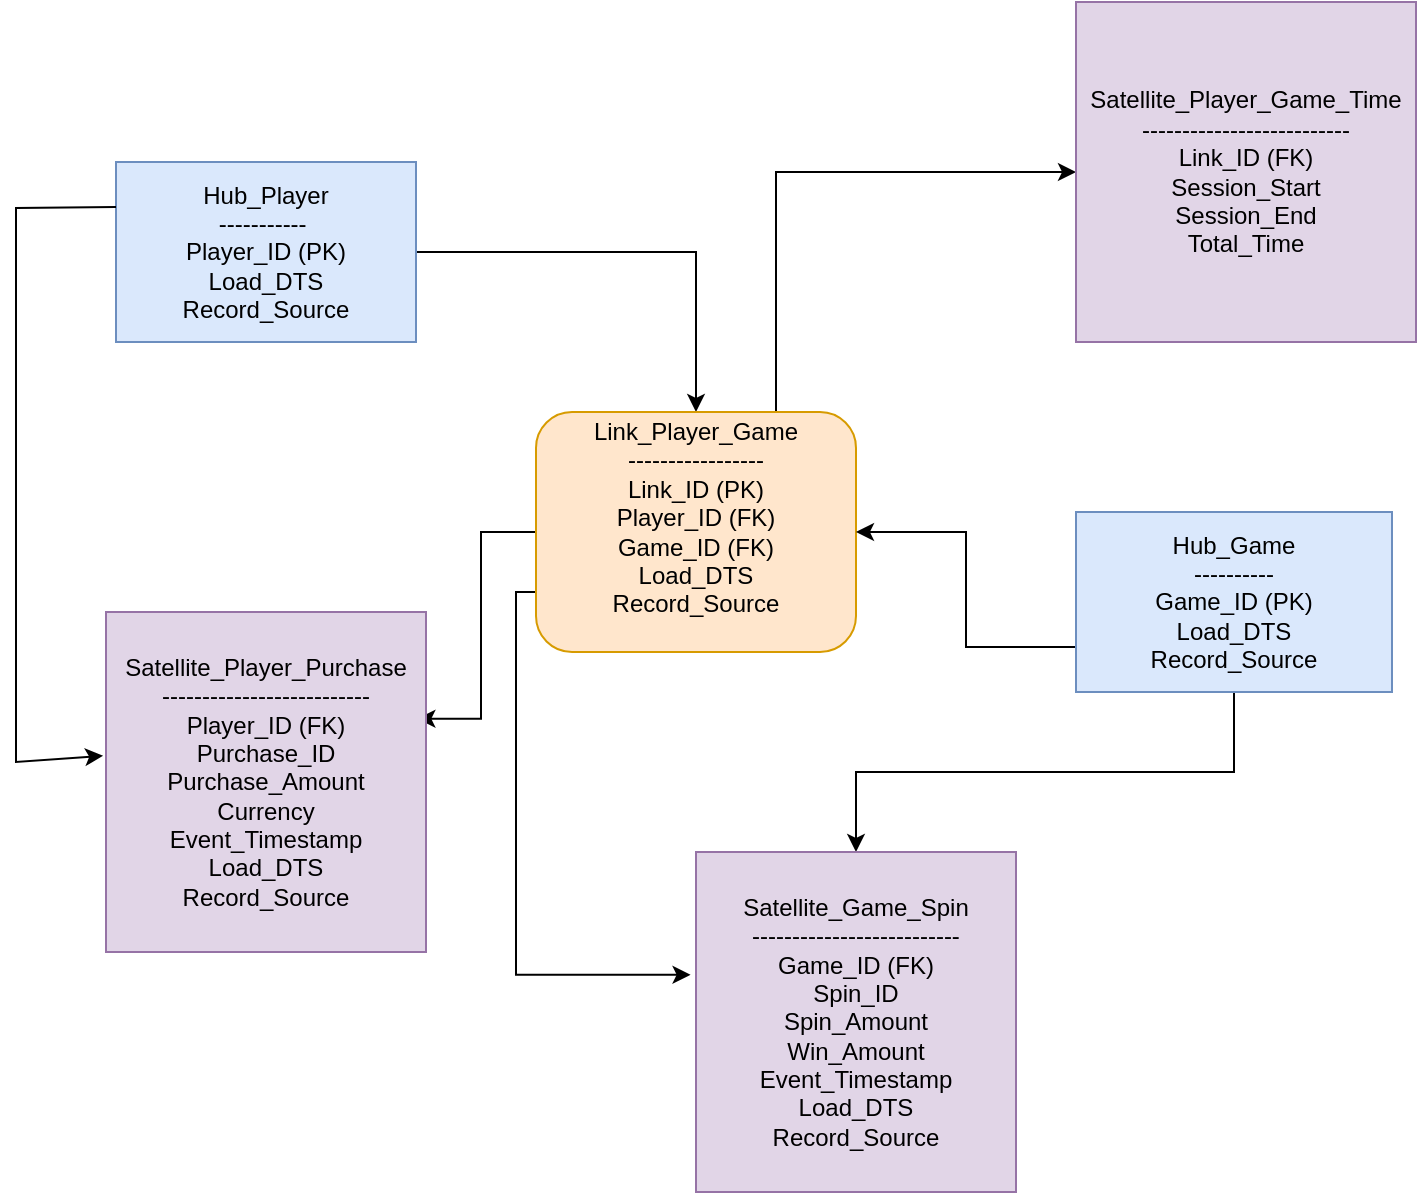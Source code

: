 <mxfile version="26.0.8">
  <diagram name="Page-1" id="7jCX2tgQqmVpWHDuG_6v">
    <mxGraphModel dx="2227" dy="1922" grid="1" gridSize="10" guides="1" tooltips="1" connect="1" arrows="1" fold="1" page="1" pageScale="1" pageWidth="827" pageHeight="1169" background="none" math="0" shadow="0">
      <root>
        <mxCell id="0" />
        <mxCell id="1" parent="0" />
        <mxCell id="Vrx4RsLUEW0FRuEBWpMl-13" style="edgeStyle=orthogonalEdgeStyle;rounded=0;orthogonalLoop=1;jettySize=auto;html=1;exitX=1;exitY=0.5;exitDx=0;exitDy=0;" edge="1" parent="1" source="Vrx4RsLUEW0FRuEBWpMl-1" target="Vrx4RsLUEW0FRuEBWpMl-3">
          <mxGeometry relative="1" as="geometry" />
        </mxCell>
        <mxCell id="Vrx4RsLUEW0FRuEBWpMl-1" value="Hub_Player&lt;div&gt;&lt;span class=&quot;hljs-emphasis&quot;&gt;-----------&amp;nbsp;&lt;/span&gt;&lt;/div&gt;&lt;div&gt;&lt;span class=&quot;hljs-emphasis&quot;&gt;Player_&lt;/span&gt;ID (PK)&lt;br/&gt;Load&lt;span class=&quot;hljs-emphasis&quot;&gt;_DTS&lt;br/&gt;Record_&lt;/span&gt;Source&lt;/div&gt;" style="rounded=0;whiteSpace=wrap;html=1;fillColor=#dae8fc;strokeColor=#6c8ebf;gradientColor=none;fillStyle=auto;" vertex="1" parent="1">
          <mxGeometry x="-70" y="55" width="150" height="90" as="geometry" />
        </mxCell>
        <mxCell id="Vrx4RsLUEW0FRuEBWpMl-16" style="edgeStyle=orthogonalEdgeStyle;rounded=0;orthogonalLoop=1;jettySize=auto;html=1;entryX=-0.017;entryY=0.361;entryDx=0;entryDy=0;entryPerimeter=0;exitX=0;exitY=0.75;exitDx=0;exitDy=0;" edge="1" parent="1" source="Vrx4RsLUEW0FRuEBWpMl-3" target="Vrx4RsLUEW0FRuEBWpMl-7">
          <mxGeometry relative="1" as="geometry">
            <mxPoint x="140" y="320" as="sourcePoint" />
            <Array as="points">
              <mxPoint x="140" y="270" />
              <mxPoint x="130" y="270" />
              <mxPoint x="130" y="461" />
            </Array>
          </mxGeometry>
        </mxCell>
        <mxCell id="Vrx4RsLUEW0FRuEBWpMl-21" style="edgeStyle=orthogonalEdgeStyle;rounded=0;orthogonalLoop=1;jettySize=auto;html=1;exitX=0;exitY=0.5;exitDx=0;exitDy=0;entryX=0.973;entryY=0.314;entryDx=0;entryDy=0;entryPerimeter=0;" edge="1" parent="1" source="Vrx4RsLUEW0FRuEBWpMl-3" target="Vrx4RsLUEW0FRuEBWpMl-4">
          <mxGeometry relative="1" as="geometry">
            <mxPoint x="90" y="330" as="targetPoint" />
          </mxGeometry>
        </mxCell>
        <mxCell id="Vrx4RsLUEW0FRuEBWpMl-23" style="edgeStyle=orthogonalEdgeStyle;rounded=0;orthogonalLoop=1;jettySize=auto;html=1;exitX=0.75;exitY=0;exitDx=0;exitDy=0;entryX=0;entryY=0.5;entryDx=0;entryDy=0;" edge="1" parent="1" source="Vrx4RsLUEW0FRuEBWpMl-3" target="Vrx4RsLUEW0FRuEBWpMl-8">
          <mxGeometry relative="1" as="geometry" />
        </mxCell>
        <mxCell id="Vrx4RsLUEW0FRuEBWpMl-3" value="&#xa;&lt;span class=&quot;hljs-section&quot;&gt;Link&lt;span class=&quot;hljs-emphasis&quot;&gt;_Player_&lt;/span&gt;Game&#xa;-----------------&lt;/span&gt;&#xa;Link&lt;span class=&quot;hljs-emphasis&quot;&gt;_ID (PK)&#xa;Player_&lt;/span&gt;ID (FK)&#xa;Game&lt;span class=&quot;hljs-emphasis&quot;&gt;_ID (FK)&#xa;Load_&lt;/span&gt;DTS&#xa;Record&lt;span class=&quot;hljs-emphasis&quot;&gt;_Source&lt;/span&gt;&#xa;&#xa;" style="rounded=1;whiteSpace=wrap;html=1;glass=0;fillColor=#ffe6cc;strokeColor=#d79b00;" vertex="1" parent="1">
          <mxGeometry x="140" y="180" width="160" height="120" as="geometry" />
        </mxCell>
        <mxCell id="Vrx4RsLUEW0FRuEBWpMl-4" value="&lt;span class=&quot;hljs-section&quot;&gt;Satellite&lt;span class=&quot;hljs-emphasis&quot;&gt;_Player_&lt;/span&gt;Purchase&lt;br/&gt;--------------------------&lt;/span&gt;&lt;br/&gt;Player&lt;span class=&quot;hljs-emphasis&quot;&gt;_ID (FK)&lt;br/&gt;Purchase_&lt;/span&gt;ID&lt;br/&gt;Purchase&lt;span class=&quot;hljs-emphasis&quot;&gt;_Amount&lt;br/&gt;Currency&lt;br/&gt;Event_&lt;/span&gt;Timestamp&lt;br/&gt;Load&lt;span class=&quot;hljs-emphasis&quot;&gt;_DTS&lt;br/&gt;Record_&lt;/span&gt;Source" style="rounded=0;whiteSpace=wrap;html=1;fillColor=#e1d5e7;strokeColor=#9673a6;" vertex="1" parent="1">
          <mxGeometry x="-75" y="280" width="160" height="170" as="geometry" />
        </mxCell>
        <mxCell id="Vrx4RsLUEW0FRuEBWpMl-22" style="edgeStyle=orthogonalEdgeStyle;rounded=0;orthogonalLoop=1;jettySize=auto;html=1;exitX=0;exitY=0.75;exitDx=0;exitDy=0;" edge="1" parent="1" source="Vrx4RsLUEW0FRuEBWpMl-6" target="Vrx4RsLUEW0FRuEBWpMl-3">
          <mxGeometry relative="1" as="geometry" />
        </mxCell>
        <mxCell id="Vrx4RsLUEW0FRuEBWpMl-24" style="edgeStyle=orthogonalEdgeStyle;rounded=0;orthogonalLoop=1;jettySize=auto;html=1;exitX=0.5;exitY=1;exitDx=0;exitDy=0;" edge="1" parent="1" source="Vrx4RsLUEW0FRuEBWpMl-6" target="Vrx4RsLUEW0FRuEBWpMl-7">
          <mxGeometry relative="1" as="geometry" />
        </mxCell>
        <mxCell id="Vrx4RsLUEW0FRuEBWpMl-6" value="Hub_Game&lt;div&gt;----------&lt;/div&gt;&lt;div&gt;Game_ID (PK)&lt;/div&gt;&lt;div&gt;Load_DTS&lt;/div&gt;&lt;div&gt;Record_Source&lt;/div&gt;" style="rounded=0;whiteSpace=wrap;html=1;fillColor=#dae8fc;strokeColor=#6c8ebf;align=center;" vertex="1" parent="1">
          <mxGeometry x="410" y="230" width="158" height="90" as="geometry" />
        </mxCell>
        <mxCell id="Vrx4RsLUEW0FRuEBWpMl-7" value="&lt;span class=&quot;hljs-section&quot;&gt;Satellite&lt;span class=&quot;hljs-emphasis&quot;&gt;_Gam&lt;/span&gt;e_Spin&lt;br&gt;--------------------------&lt;/span&gt;&lt;br&gt;&lt;span class=&quot;hljs-emphasis&quot;&gt;Game_ID (FK)&lt;br&gt;Spin_&lt;/span&gt;ID&lt;br&gt;Spin&lt;span class=&quot;hljs-emphasis&quot;&gt;_Amount&lt;br&gt;&lt;/span&gt;Win_Amount&lt;div&gt;Event_Timestamp&lt;br&gt;Load&lt;span class=&quot;hljs-emphasis&quot;&gt;_DTS&lt;br&gt;Record_&lt;/span&gt;Source&lt;br&gt;&lt;/div&gt;" style="rounded=0;whiteSpace=wrap;html=1;fillColor=#e1d5e7;strokeColor=#9673a6;" vertex="1" parent="1">
          <mxGeometry x="220" y="400" width="160" height="170" as="geometry" />
        </mxCell>
        <mxCell id="Vrx4RsLUEW0FRuEBWpMl-8" value="&lt;span class=&quot;hljs-section&quot;&gt;Satellite&lt;span class=&quot;hljs-emphasis&quot;&gt;_Player_Gam&lt;/span&gt;e_Time&lt;br&gt;--------------------------&lt;/span&gt;&lt;br&gt;&lt;span class=&quot;hljs-emphasis&quot;&gt;Link_ID (FK)&lt;br&gt;Session_Start&lt;/span&gt;&lt;br&gt;Session_End&lt;span class=&quot;hljs-emphasis&quot;&gt;&lt;br&gt;&lt;/span&gt;&lt;div&gt;Total_Time&lt;br&gt;&lt;/div&gt;" style="rounded=0;whiteSpace=wrap;html=1;fillColor=#e1d5e7;strokeColor=#9673a6;" vertex="1" parent="1">
          <mxGeometry x="410" y="-25" width="170" height="170" as="geometry" />
        </mxCell>
        <mxCell id="Vrx4RsLUEW0FRuEBWpMl-12" value="" style="endArrow=classic;html=1;rounded=0;entryX=-0.009;entryY=0.423;entryDx=0;entryDy=0;entryPerimeter=0;exitX=0;exitY=0.25;exitDx=0;exitDy=0;" edge="1" parent="1" source="Vrx4RsLUEW0FRuEBWpMl-1" target="Vrx4RsLUEW0FRuEBWpMl-4">
          <mxGeometry width="50" height="50" relative="1" as="geometry">
            <mxPoint x="-70" y="110" as="sourcePoint" />
            <mxPoint x="-20" y="60" as="targetPoint" />
            <Array as="points">
              <mxPoint x="-120" y="78" />
              <mxPoint x="-120" y="355" />
            </Array>
          </mxGeometry>
        </mxCell>
      </root>
    </mxGraphModel>
  </diagram>
</mxfile>
